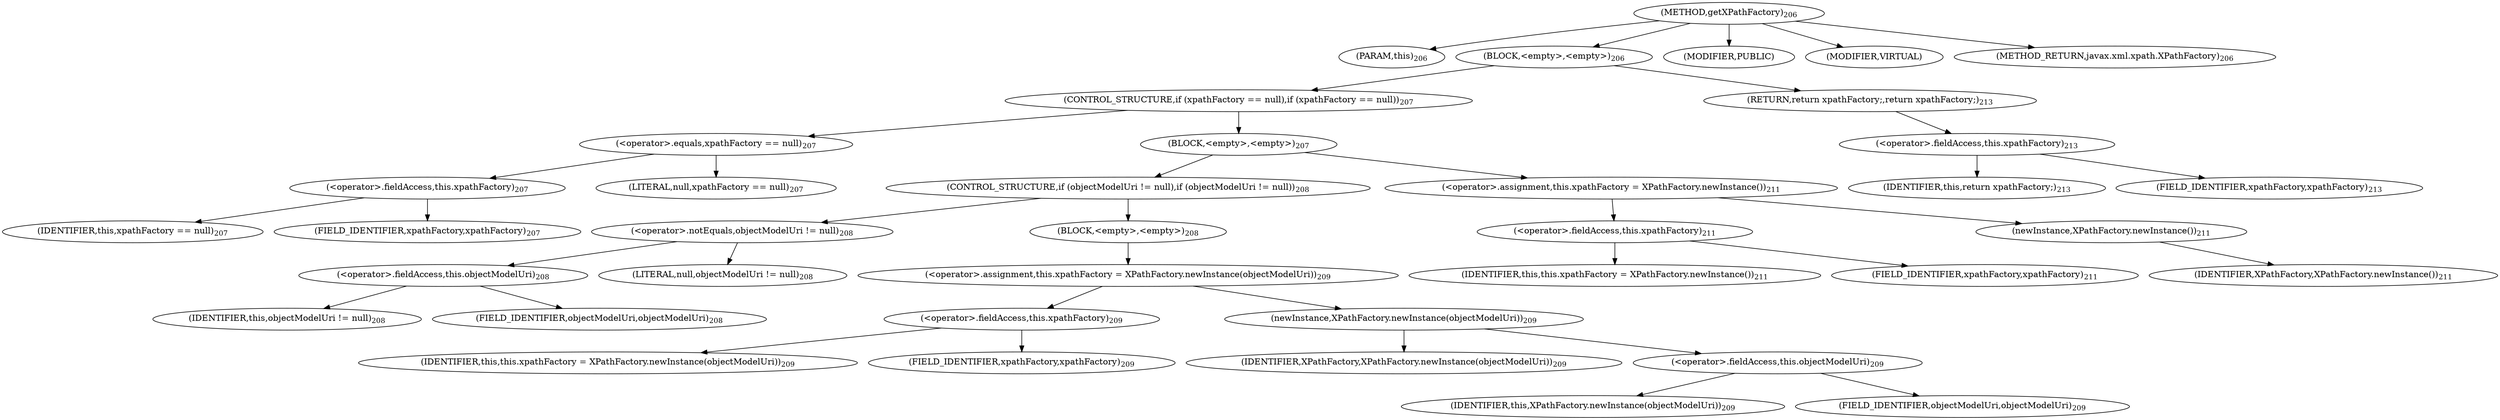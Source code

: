 digraph "getXPathFactory" {  
"406" [label = <(METHOD,getXPathFactory)<SUB>206</SUB>> ]
"407" [label = <(PARAM,this)<SUB>206</SUB>> ]
"408" [label = <(BLOCK,&lt;empty&gt;,&lt;empty&gt;)<SUB>206</SUB>> ]
"409" [label = <(CONTROL_STRUCTURE,if (xpathFactory == null),if (xpathFactory == null))<SUB>207</SUB>> ]
"410" [label = <(&lt;operator&gt;.equals,xpathFactory == null)<SUB>207</SUB>> ]
"411" [label = <(&lt;operator&gt;.fieldAccess,this.xpathFactory)<SUB>207</SUB>> ]
"412" [label = <(IDENTIFIER,this,xpathFactory == null)<SUB>207</SUB>> ]
"413" [label = <(FIELD_IDENTIFIER,xpathFactory,xpathFactory)<SUB>207</SUB>> ]
"414" [label = <(LITERAL,null,xpathFactory == null)<SUB>207</SUB>> ]
"415" [label = <(BLOCK,&lt;empty&gt;,&lt;empty&gt;)<SUB>207</SUB>> ]
"416" [label = <(CONTROL_STRUCTURE,if (objectModelUri != null),if (objectModelUri != null))<SUB>208</SUB>> ]
"417" [label = <(&lt;operator&gt;.notEquals,objectModelUri != null)<SUB>208</SUB>> ]
"418" [label = <(&lt;operator&gt;.fieldAccess,this.objectModelUri)<SUB>208</SUB>> ]
"419" [label = <(IDENTIFIER,this,objectModelUri != null)<SUB>208</SUB>> ]
"420" [label = <(FIELD_IDENTIFIER,objectModelUri,objectModelUri)<SUB>208</SUB>> ]
"421" [label = <(LITERAL,null,objectModelUri != null)<SUB>208</SUB>> ]
"422" [label = <(BLOCK,&lt;empty&gt;,&lt;empty&gt;)<SUB>208</SUB>> ]
"423" [label = <(&lt;operator&gt;.assignment,this.xpathFactory = XPathFactory.newInstance(objectModelUri))<SUB>209</SUB>> ]
"424" [label = <(&lt;operator&gt;.fieldAccess,this.xpathFactory)<SUB>209</SUB>> ]
"425" [label = <(IDENTIFIER,this,this.xpathFactory = XPathFactory.newInstance(objectModelUri))<SUB>209</SUB>> ]
"426" [label = <(FIELD_IDENTIFIER,xpathFactory,xpathFactory)<SUB>209</SUB>> ]
"427" [label = <(newInstance,XPathFactory.newInstance(objectModelUri))<SUB>209</SUB>> ]
"428" [label = <(IDENTIFIER,XPathFactory,XPathFactory.newInstance(objectModelUri))<SUB>209</SUB>> ]
"429" [label = <(&lt;operator&gt;.fieldAccess,this.objectModelUri)<SUB>209</SUB>> ]
"430" [label = <(IDENTIFIER,this,XPathFactory.newInstance(objectModelUri))<SUB>209</SUB>> ]
"431" [label = <(FIELD_IDENTIFIER,objectModelUri,objectModelUri)<SUB>209</SUB>> ]
"432" [label = <(&lt;operator&gt;.assignment,this.xpathFactory = XPathFactory.newInstance())<SUB>211</SUB>> ]
"433" [label = <(&lt;operator&gt;.fieldAccess,this.xpathFactory)<SUB>211</SUB>> ]
"434" [label = <(IDENTIFIER,this,this.xpathFactory = XPathFactory.newInstance())<SUB>211</SUB>> ]
"435" [label = <(FIELD_IDENTIFIER,xpathFactory,xpathFactory)<SUB>211</SUB>> ]
"436" [label = <(newInstance,XPathFactory.newInstance())<SUB>211</SUB>> ]
"437" [label = <(IDENTIFIER,XPathFactory,XPathFactory.newInstance())<SUB>211</SUB>> ]
"438" [label = <(RETURN,return xpathFactory;,return xpathFactory;)<SUB>213</SUB>> ]
"439" [label = <(&lt;operator&gt;.fieldAccess,this.xpathFactory)<SUB>213</SUB>> ]
"440" [label = <(IDENTIFIER,this,return xpathFactory;)<SUB>213</SUB>> ]
"441" [label = <(FIELD_IDENTIFIER,xpathFactory,xpathFactory)<SUB>213</SUB>> ]
"442" [label = <(MODIFIER,PUBLIC)> ]
"443" [label = <(MODIFIER,VIRTUAL)> ]
"444" [label = <(METHOD_RETURN,javax.xml.xpath.XPathFactory)<SUB>206</SUB>> ]
  "406" -> "407" 
  "406" -> "408" 
  "406" -> "442" 
  "406" -> "443" 
  "406" -> "444" 
  "408" -> "409" 
  "408" -> "438" 
  "409" -> "410" 
  "409" -> "415" 
  "410" -> "411" 
  "410" -> "414" 
  "411" -> "412" 
  "411" -> "413" 
  "415" -> "416" 
  "415" -> "432" 
  "416" -> "417" 
  "416" -> "422" 
  "417" -> "418" 
  "417" -> "421" 
  "418" -> "419" 
  "418" -> "420" 
  "422" -> "423" 
  "423" -> "424" 
  "423" -> "427" 
  "424" -> "425" 
  "424" -> "426" 
  "427" -> "428" 
  "427" -> "429" 
  "429" -> "430" 
  "429" -> "431" 
  "432" -> "433" 
  "432" -> "436" 
  "433" -> "434" 
  "433" -> "435" 
  "436" -> "437" 
  "438" -> "439" 
  "439" -> "440" 
  "439" -> "441" 
}
